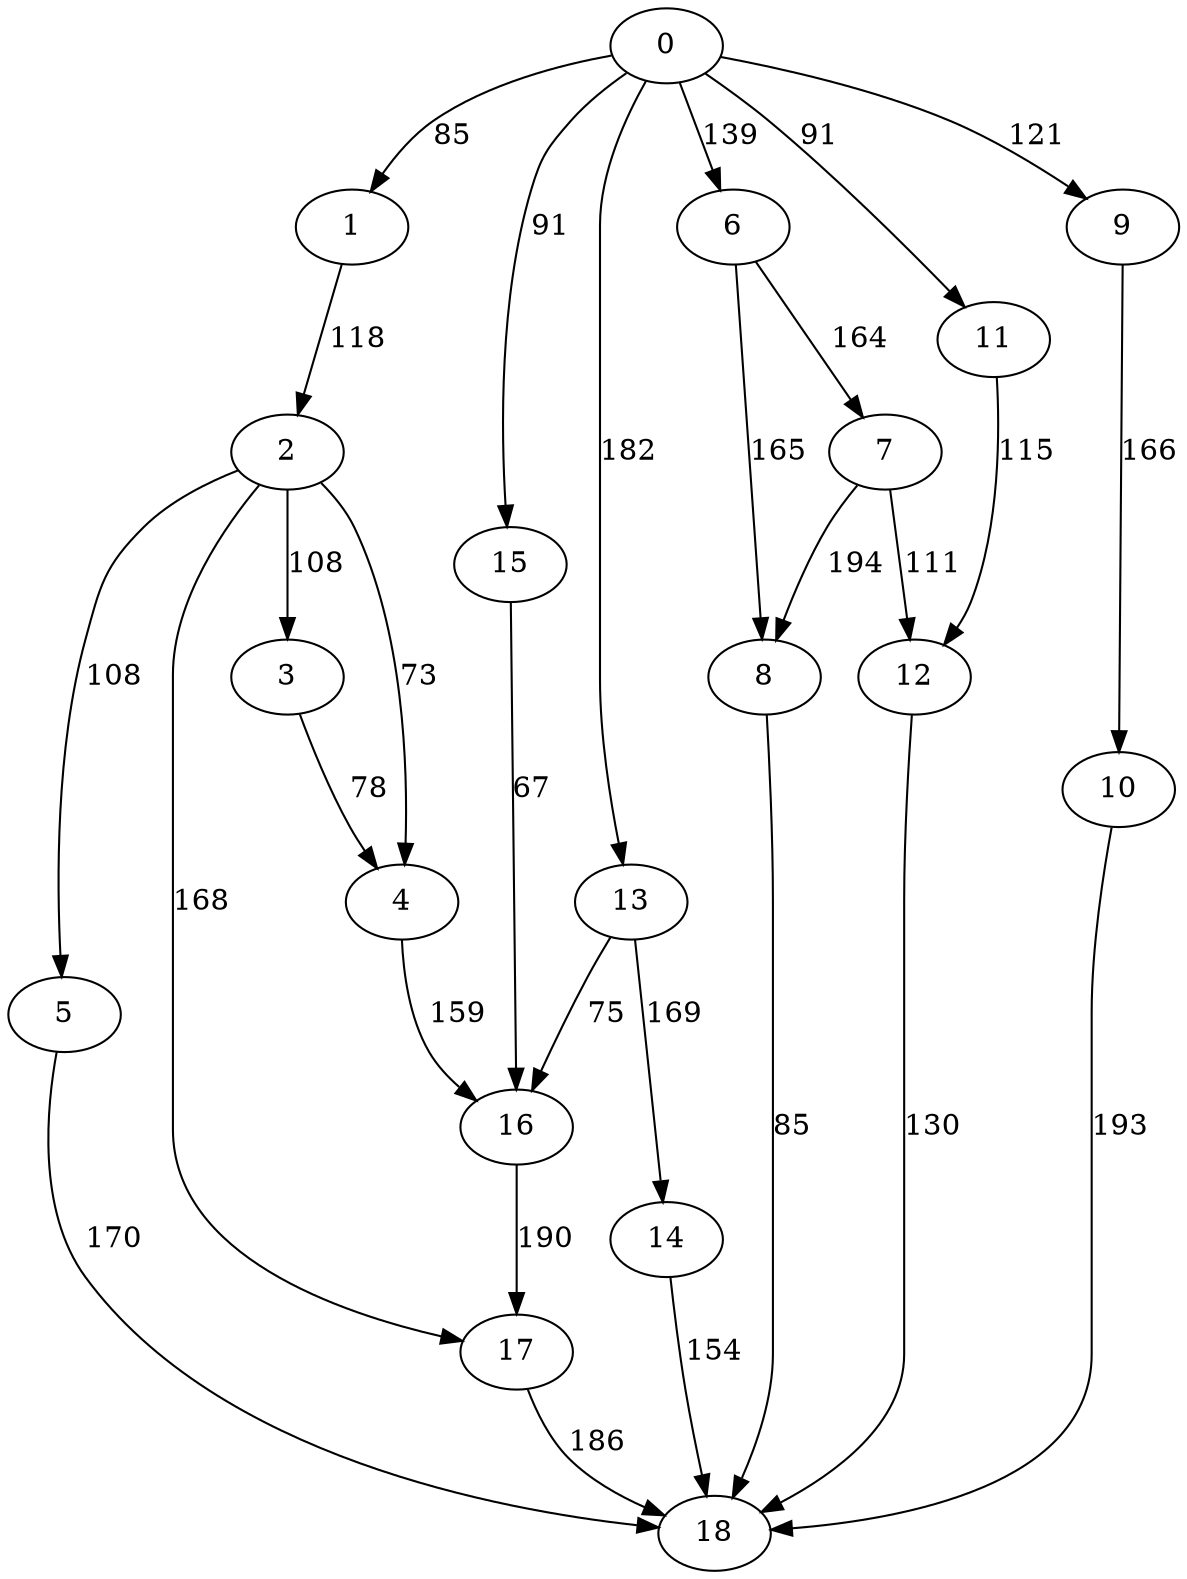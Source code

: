 digraph t20p6r7_12 {
0 -> 1 [ label = 85 ];
0 -> 6 [ label = 139 ];
0 -> 9 [ label = 121 ];
0 -> 11 [ label = 91 ];
0 -> 13 [ label = 182 ];
0 -> 15 [ label = 91 ];
1 -> 2 [ label = 118 ];
2 -> 3 [ label = 108 ];
2 -> 4 [ label = 73 ];
2 -> 5 [ label = 108 ];
2 -> 17 [ label = 168 ];
3 -> 4 [ label = 78 ];
4 -> 16 [ label = 159 ];
5 -> 18 [ label = 170 ];
6 -> 7 [ label = 164 ];
6 -> 8 [ label = 165 ];
7 -> 8 [ label = 194 ];
7 -> 12 [ label = 111 ];
8 -> 18 [ label = 85 ];
9 -> 10 [ label = 166 ];
10 -> 18 [ label = 193 ];
11 -> 12 [ label = 115 ];
12 -> 18 [ label = 130 ];
13 -> 14 [ label = 169 ];
13 -> 16 [ label = 75 ];
14 -> 18 [ label = 154 ];
15 -> 16 [ label = 67 ];
16 -> 17 [ label = 190 ];
17 -> 18 [ label = 186 ];
 }

